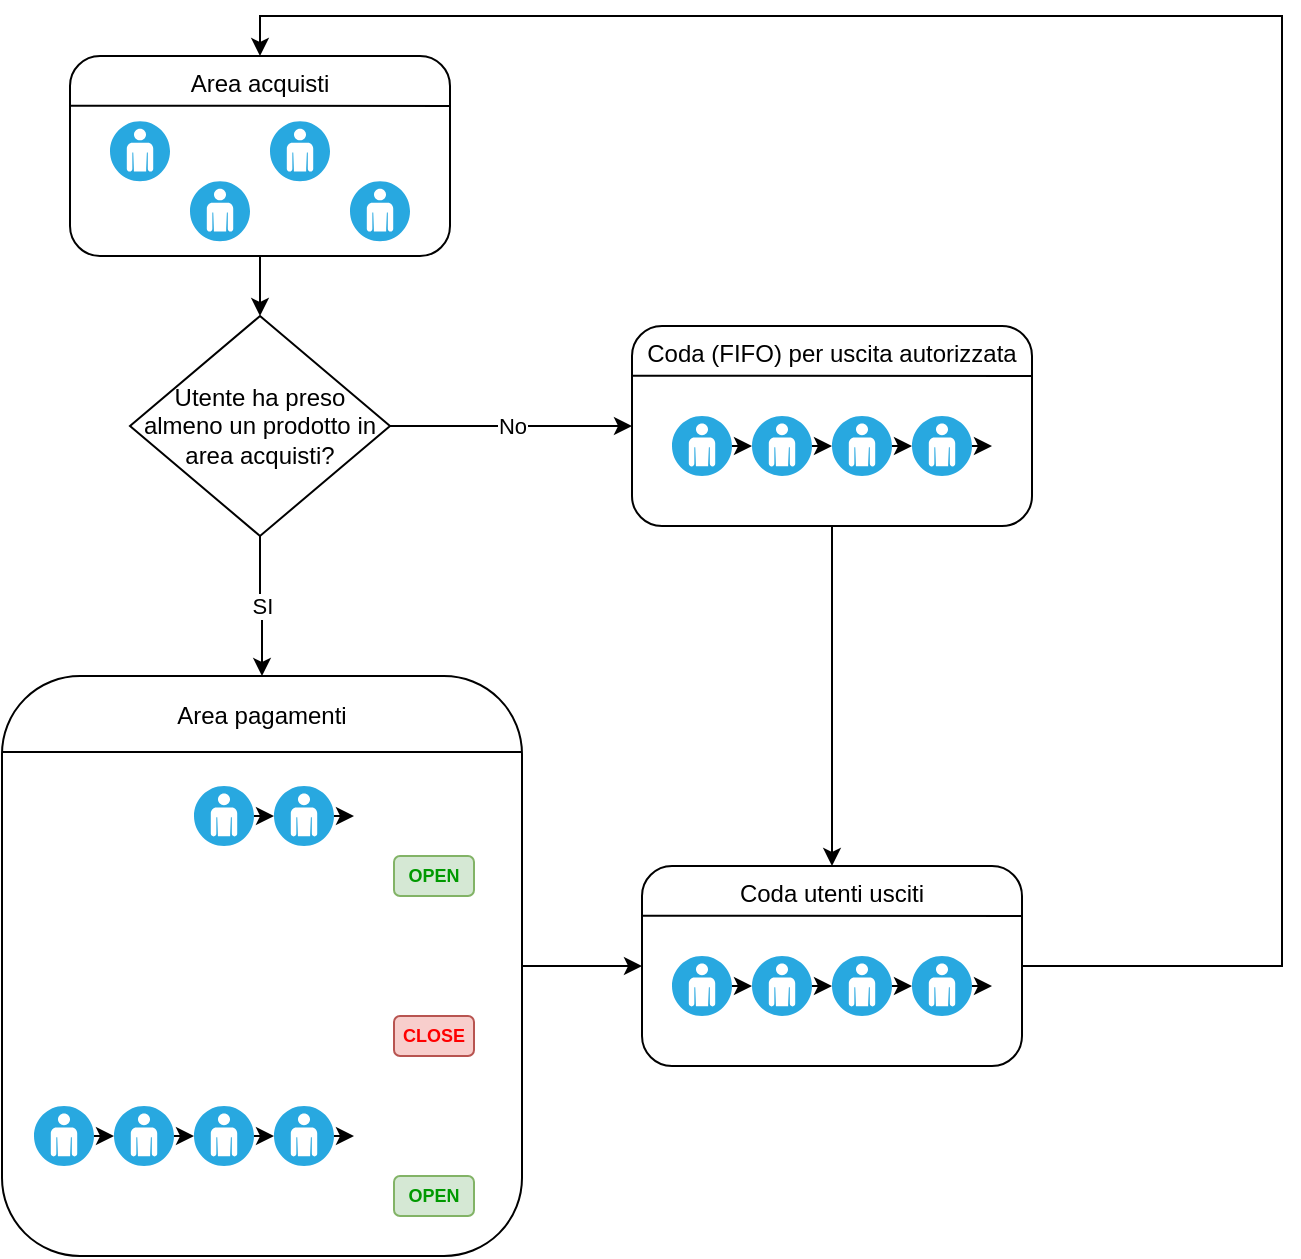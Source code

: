 <mxfile version="13.2.4" type="google"><diagram id="vOZ-SQ82qUcUW8iUyyCM" name="Page-1"><mxGraphModel dx="1426" dy="794" grid="1" gridSize="10" guides="1" tooltips="1" connect="1" arrows="1" fold="1" page="1" pageScale="1" pageWidth="827" pageHeight="1169" math="0" shadow="0"><root><mxCell id="0"/><mxCell id="1" parent="0"/><mxCell id="gcG0-1UHGgjy22X_Y6VZ-21" value="" style="group" vertex="1" connectable="0" parent="1"><mxGeometry x="114" y="110" width="190" height="100" as="geometry"/></mxCell><mxCell id="gcG0-1UHGgjy22X_Y6VZ-12" value="" style="group" vertex="1" connectable="0" parent="gcG0-1UHGgjy22X_Y6VZ-21"><mxGeometry width="190" height="100" as="geometry"/></mxCell><mxCell id="gcG0-1UHGgjy22X_Y6VZ-7" value="" style="group" vertex="1" connectable="0" parent="gcG0-1UHGgjy22X_Y6VZ-12"><mxGeometry width="190" height="100" as="geometry"/></mxCell><mxCell id="gcG0-1UHGgjy22X_Y6VZ-2" value="" style="rounded=1;whiteSpace=wrap;html=1;" vertex="1" parent="gcG0-1UHGgjy22X_Y6VZ-7"><mxGeometry width="190" height="100" as="geometry"/></mxCell><mxCell id="gcG0-1UHGgjy22X_Y6VZ-4" value="Area acquisti" style="text;html=1;strokeColor=none;fillColor=none;align=center;verticalAlign=middle;whiteSpace=wrap;rounded=0;" vertex="1" parent="gcG0-1UHGgjy22X_Y6VZ-7"><mxGeometry width="190" height="28.571" as="geometry"/></mxCell><mxCell id="gcG0-1UHGgjy22X_Y6VZ-8" value="" style="verticalLabelPosition=bottom;html=1;fillColor=#28A8E0;verticalAlign=top;points=[[0.145,0.145,0],[0.856,0.145,0],[0.855,0.855,0],[0.145,0.855,0],[0.5,0,0], [1,0.5,0], [0.5,1,0],[0,0.5,0]];pointerEvents=1;align=center;shape=mxgraph.cisco_safe.capability.user;" vertex="1" parent="gcG0-1UHGgjy22X_Y6VZ-7"><mxGeometry x="20" y="32.57" width="30" height="30" as="geometry"/></mxCell><mxCell id="gcG0-1UHGgjy22X_Y6VZ-9" value="" style="verticalLabelPosition=bottom;html=1;fillColor=#28A8E0;verticalAlign=top;points=[[0.145,0.145,0],[0.856,0.145,0],[0.855,0.855,0],[0.145,0.855,0],[0.5,0,0], [1,0.5,0], [0.5,1,0],[0,0.5,0]];pointerEvents=1;align=center;shape=mxgraph.cisco_safe.capability.user;" vertex="1" parent="gcG0-1UHGgjy22X_Y6VZ-7"><mxGeometry x="60" y="62.57" width="30" height="30" as="geometry"/></mxCell><mxCell id="gcG0-1UHGgjy22X_Y6VZ-13" value="" style="endArrow=none;html=1;entryX=1;entryY=0.25;entryDx=0;entryDy=0;exitX=0;exitY=0.87;exitDx=0;exitDy=0;exitPerimeter=0;" edge="1" parent="gcG0-1UHGgjy22X_Y6VZ-7" source="gcG0-1UHGgjy22X_Y6VZ-4" target="gcG0-1UHGgjy22X_Y6VZ-2"><mxGeometry width="50" height="50" relative="1" as="geometry"><mxPoint x="230" y="40" as="sourcePoint"/><mxPoint x="200" y="40" as="targetPoint"/></mxGeometry></mxCell><mxCell id="gcG0-1UHGgjy22X_Y6VZ-19" value="" style="verticalLabelPosition=bottom;html=1;fillColor=#28A8E0;verticalAlign=top;points=[[0.145,0.145,0],[0.856,0.145,0],[0.855,0.855,0],[0.145,0.855,0],[0.5,0,0], [1,0.5,0], [0.5,1,0],[0,0.5,0]];pointerEvents=1;align=center;shape=mxgraph.cisco_safe.capability.user;" vertex="1" parent="gcG0-1UHGgjy22X_Y6VZ-7"><mxGeometry x="100" y="32.57" width="30" height="30" as="geometry"/></mxCell><mxCell id="gcG0-1UHGgjy22X_Y6VZ-20" value="" style="verticalLabelPosition=bottom;html=1;fillColor=#28A8E0;verticalAlign=top;points=[[0.145,0.145,0],[0.856,0.145,0],[0.855,0.855,0],[0.145,0.855,0],[0.5,0,0], [1,0.5,0], [0.5,1,0],[0,0.5,0]];pointerEvents=1;align=center;shape=mxgraph.cisco_safe.capability.user;" vertex="1" parent="gcG0-1UHGgjy22X_Y6VZ-7"><mxGeometry x="140" y="62.57" width="30" height="30" as="geometry"/></mxCell><mxCell id="gcG0-1UHGgjy22X_Y6VZ-22" style="edgeStyle=orthogonalEdgeStyle;rounded=0;orthogonalLoop=1;jettySize=auto;html=1;" edge="1" parent="1" source="gcG0-1UHGgjy22X_Y6VZ-2" target="gcG0-1UHGgjy22X_Y6VZ-23"><mxGeometry relative="1" as="geometry"><mxPoint x="209" y="280" as="targetPoint"/></mxGeometry></mxCell><mxCell id="gcG0-1UHGgjy22X_Y6VZ-24" value="No" style="edgeStyle=orthogonalEdgeStyle;rounded=0;orthogonalLoop=1;jettySize=auto;html=1;entryX=0;entryY=0.5;entryDx=0;entryDy=0;" edge="1" parent="1" source="gcG0-1UHGgjy22X_Y6VZ-23" target="gcG0-1UHGgjy22X_Y6VZ-99"><mxGeometry relative="1" as="geometry"><mxPoint x="370" y="295" as="targetPoint"/></mxGeometry></mxCell><mxCell id="gcG0-1UHGgjy22X_Y6VZ-25" value="SI" style="edgeStyle=orthogonalEdgeStyle;rounded=0;orthogonalLoop=1;jettySize=auto;html=1;entryX=0.5;entryY=0;entryDx=0;entryDy=0;" edge="1" parent="1" source="gcG0-1UHGgjy22X_Y6VZ-23" target="gcG0-1UHGgjy22X_Y6VZ-76"><mxGeometry relative="1" as="geometry"><mxPoint x="209" y="410" as="targetPoint"/></mxGeometry></mxCell><mxCell id="gcG0-1UHGgjy22X_Y6VZ-23" value="Utente ha preso almeno un prodotto in area acquisti?" style="rhombus;whiteSpace=wrap;html=1;" vertex="1" parent="1"><mxGeometry x="144" y="240" width="130" height="110" as="geometry"/></mxCell><mxCell id="gcG0-1UHGgjy22X_Y6VZ-74" value="" style="group" vertex="1" connectable="0" parent="1"><mxGeometry x="80" y="420" width="260" height="290" as="geometry"/></mxCell><mxCell id="gcG0-1UHGgjy22X_Y6VZ-75" value="" style="rounded=1;whiteSpace=wrap;html=1;" vertex="1" parent="gcG0-1UHGgjy22X_Y6VZ-74"><mxGeometry width="260" height="290" as="geometry"/></mxCell><mxCell id="gcG0-1UHGgjy22X_Y6VZ-76" value="Area pagamenti" style="text;html=1;strokeColor=none;fillColor=none;align=center;verticalAlign=middle;whiteSpace=wrap;rounded=0;fontStyle=0" vertex="1" parent="gcG0-1UHGgjy22X_Y6VZ-74"><mxGeometry width="260" height="40" as="geometry"/></mxCell><mxCell id="gcG0-1UHGgjy22X_Y6VZ-77" value="" style="endArrow=none;html=1;" edge="1" parent="gcG0-1UHGgjy22X_Y6VZ-74"><mxGeometry width="50" height="50" relative="1" as="geometry"><mxPoint y="38" as="sourcePoint"/><mxPoint x="260" y="38" as="targetPoint"/></mxGeometry></mxCell><mxCell id="gcG0-1UHGgjy22X_Y6VZ-78" value="" style="shape=image;html=1;verticalAlign=top;verticalLabelPosition=bottom;labelBackgroundColor=#ffffff;imageAspect=0;aspect=fixed;image=https://cdn0.iconfinder.com/data/icons/kameleon-free-pack/110/Cashier-2-128.png" vertex="1" parent="gcG0-1UHGgjy22X_Y6VZ-74"><mxGeometry x="176" y="190" width="80" height="80" as="geometry"/></mxCell><mxCell id="gcG0-1UHGgjy22X_Y6VZ-79" style="edgeStyle=orthogonalEdgeStyle;rounded=0;orthogonalLoop=1;jettySize=auto;html=1;exitX=1;exitY=0.5;exitDx=0;exitDy=0;exitPerimeter=0;entryX=0;entryY=0.5;entryDx=0;entryDy=0;" edge="1" parent="gcG0-1UHGgjy22X_Y6VZ-74" source="gcG0-1UHGgjy22X_Y6VZ-80" target="gcG0-1UHGgjy22X_Y6VZ-78"><mxGeometry relative="1" as="geometry"/></mxCell><mxCell id="gcG0-1UHGgjy22X_Y6VZ-80" value="" style="verticalLabelPosition=bottom;html=1;fillColor=#28A8E0;verticalAlign=top;points=[[0.145,0.145,0],[0.856,0.145,0],[0.855,0.855,0],[0.145,0.855,0],[0.5,0,0], [1,0.5,0], [0.5,1,0],[0,0.5,0]];pointerEvents=1;align=center;shape=mxgraph.cisco_safe.capability.user;" vertex="1" parent="gcG0-1UHGgjy22X_Y6VZ-74"><mxGeometry x="136" y="215" width="30" height="30" as="geometry"/></mxCell><mxCell id="gcG0-1UHGgjy22X_Y6VZ-81" style="edgeStyle=orthogonalEdgeStyle;rounded=0;orthogonalLoop=1;jettySize=auto;html=1;exitX=1;exitY=0.5;exitDx=0;exitDy=0;exitPerimeter=0;entryX=0;entryY=0.5;entryDx=0;entryDy=0;entryPerimeter=0;" edge="1" parent="gcG0-1UHGgjy22X_Y6VZ-74" source="gcG0-1UHGgjy22X_Y6VZ-82" target="gcG0-1UHGgjy22X_Y6VZ-80"><mxGeometry relative="1" as="geometry"/></mxCell><mxCell id="gcG0-1UHGgjy22X_Y6VZ-82" value="" style="verticalLabelPosition=bottom;html=1;fillColor=#28A8E0;verticalAlign=top;points=[[0.145,0.145,0],[0.856,0.145,0],[0.855,0.855,0],[0.145,0.855,0],[0.5,0,0], [1,0.5,0], [0.5,1,0],[0,0.5,0]];pointerEvents=1;align=center;shape=mxgraph.cisco_safe.capability.user;" vertex="1" parent="gcG0-1UHGgjy22X_Y6VZ-74"><mxGeometry x="96" y="215" width="30" height="30" as="geometry"/></mxCell><mxCell id="gcG0-1UHGgjy22X_Y6VZ-83" style="edgeStyle=orthogonalEdgeStyle;rounded=0;orthogonalLoop=1;jettySize=auto;html=1;exitX=1;exitY=0.5;exitDx=0;exitDy=0;exitPerimeter=0;entryX=0;entryY=0.5;entryDx=0;entryDy=0;entryPerimeter=0;" edge="1" parent="gcG0-1UHGgjy22X_Y6VZ-74" source="gcG0-1UHGgjy22X_Y6VZ-84" target="gcG0-1UHGgjy22X_Y6VZ-82"><mxGeometry relative="1" as="geometry"/></mxCell><mxCell id="gcG0-1UHGgjy22X_Y6VZ-84" value="" style="verticalLabelPosition=bottom;html=1;fillColor=#28A8E0;verticalAlign=top;points=[[0.145,0.145,0],[0.856,0.145,0],[0.855,0.855,0],[0.145,0.855,0],[0.5,0,0], [1,0.5,0], [0.5,1,0],[0,0.5,0]];pointerEvents=1;align=center;shape=mxgraph.cisco_safe.capability.user;" vertex="1" parent="gcG0-1UHGgjy22X_Y6VZ-74"><mxGeometry x="56" y="215" width="30" height="30" as="geometry"/></mxCell><mxCell id="gcG0-1UHGgjy22X_Y6VZ-85" style="edgeStyle=orthogonalEdgeStyle;rounded=0;orthogonalLoop=1;jettySize=auto;html=1;exitX=1;exitY=0.5;exitDx=0;exitDy=0;exitPerimeter=0;entryX=0;entryY=0.5;entryDx=0;entryDy=0;entryPerimeter=0;" edge="1" parent="gcG0-1UHGgjy22X_Y6VZ-74" source="gcG0-1UHGgjy22X_Y6VZ-86" target="gcG0-1UHGgjy22X_Y6VZ-84"><mxGeometry relative="1" as="geometry"/></mxCell><mxCell id="gcG0-1UHGgjy22X_Y6VZ-86" value="" style="verticalLabelPosition=bottom;html=1;fillColor=#28A8E0;verticalAlign=top;points=[[0.145,0.145,0],[0.856,0.145,0],[0.855,0.855,0],[0.145,0.855,0],[0.5,0,0], [1,0.5,0], [0.5,1,0],[0,0.5,0]];pointerEvents=1;align=center;shape=mxgraph.cisco_safe.capability.user;" vertex="1" parent="gcG0-1UHGgjy22X_Y6VZ-74"><mxGeometry x="16" y="215" width="30" height="30" as="geometry"/></mxCell><mxCell id="gcG0-1UHGgjy22X_Y6VZ-87" value="OPEN" style="rounded=1;whiteSpace=wrap;html=1;fillColor=#d5e8d4;strokeColor=#82b366;fontColor=#009900;fontStyle=1;fontSize=9;" vertex="1" parent="gcG0-1UHGgjy22X_Y6VZ-74"><mxGeometry x="196" y="250" width="40" height="20" as="geometry"/></mxCell><mxCell id="gcG0-1UHGgjy22X_Y6VZ-88" value="" style="shape=image;html=1;verticalAlign=top;verticalLabelPosition=bottom;labelBackgroundColor=#ffffff;imageAspect=0;aspect=fixed;image=https://cdn0.iconfinder.com/data/icons/kameleon-free-pack/110/Cashier-2-128.png" vertex="1" parent="gcG0-1UHGgjy22X_Y6VZ-74"><mxGeometry x="176" y="110" width="80" height="80" as="geometry"/></mxCell><mxCell id="gcG0-1UHGgjy22X_Y6VZ-89" value="CLOSE" style="rounded=1;whiteSpace=wrap;html=1;fillColor=#f8cecc;strokeColor=#b85450;fontStyle=1;fontSize=9;fontColor=#FF0000;" vertex="1" parent="gcG0-1UHGgjy22X_Y6VZ-74"><mxGeometry x="196" y="170" width="40" height="20" as="geometry"/></mxCell><mxCell id="gcG0-1UHGgjy22X_Y6VZ-90" value="" style="shape=image;html=1;verticalAlign=top;verticalLabelPosition=bottom;labelBackgroundColor=#ffffff;imageAspect=0;aspect=fixed;image=https://cdn0.iconfinder.com/data/icons/kameleon-free-pack/110/Cashier-2-128.png" vertex="1" parent="gcG0-1UHGgjy22X_Y6VZ-74"><mxGeometry x="176" y="30" width="80" height="80" as="geometry"/></mxCell><mxCell id="gcG0-1UHGgjy22X_Y6VZ-91" style="edgeStyle=orthogonalEdgeStyle;rounded=0;orthogonalLoop=1;jettySize=auto;html=1;exitX=1;exitY=0.5;exitDx=0;exitDy=0;exitPerimeter=0;entryX=0;entryY=0.5;entryDx=0;entryDy=0;" edge="1" parent="gcG0-1UHGgjy22X_Y6VZ-74" source="gcG0-1UHGgjy22X_Y6VZ-92" target="gcG0-1UHGgjy22X_Y6VZ-90"><mxGeometry relative="1" as="geometry"/></mxCell><mxCell id="gcG0-1UHGgjy22X_Y6VZ-92" value="" style="verticalLabelPosition=bottom;html=1;fillColor=#28A8E0;verticalAlign=top;points=[[0.145,0.145,0],[0.856,0.145,0],[0.855,0.855,0],[0.145,0.855,0],[0.5,0,0], [1,0.5,0], [0.5,1,0],[0,0.5,0]];pointerEvents=1;align=center;shape=mxgraph.cisco_safe.capability.user;" vertex="1" parent="gcG0-1UHGgjy22X_Y6VZ-74"><mxGeometry x="136" y="55" width="30" height="30" as="geometry"/></mxCell><mxCell id="gcG0-1UHGgjy22X_Y6VZ-93" style="edgeStyle=orthogonalEdgeStyle;rounded=0;orthogonalLoop=1;jettySize=auto;html=1;exitX=1;exitY=0.5;exitDx=0;exitDy=0;exitPerimeter=0;entryX=0;entryY=0.5;entryDx=0;entryDy=0;entryPerimeter=0;" edge="1" parent="gcG0-1UHGgjy22X_Y6VZ-74" source="gcG0-1UHGgjy22X_Y6VZ-94" target="gcG0-1UHGgjy22X_Y6VZ-92"><mxGeometry relative="1" as="geometry"/></mxCell><mxCell id="gcG0-1UHGgjy22X_Y6VZ-94" value="" style="verticalLabelPosition=bottom;html=1;fillColor=#28A8E0;verticalAlign=top;points=[[0.145,0.145,0],[0.856,0.145,0],[0.855,0.855,0],[0.145,0.855,0],[0.5,0,0], [1,0.5,0], [0.5,1,0],[0,0.5,0]];pointerEvents=1;align=center;shape=mxgraph.cisco_safe.capability.user;" vertex="1" parent="gcG0-1UHGgjy22X_Y6VZ-74"><mxGeometry x="96" y="55" width="30" height="30" as="geometry"/></mxCell><mxCell id="gcG0-1UHGgjy22X_Y6VZ-95" value="OPEN" style="rounded=1;whiteSpace=wrap;html=1;fillColor=#d5e8d4;strokeColor=#82b366;fontColor=#009900;fontStyle=1;fontSize=9;" vertex="1" parent="gcG0-1UHGgjy22X_Y6VZ-74"><mxGeometry x="196" y="90" width="40" height="20" as="geometry"/></mxCell><mxCell id="gcG0-1UHGgjy22X_Y6VZ-96" value="" style="group" vertex="1" connectable="0" parent="1"><mxGeometry x="395" y="245" width="200" height="100" as="geometry"/></mxCell><mxCell id="gcG0-1UHGgjy22X_Y6VZ-97" value="" style="group" vertex="1" connectable="0" parent="gcG0-1UHGgjy22X_Y6VZ-96"><mxGeometry width="200" height="100" as="geometry"/></mxCell><mxCell id="gcG0-1UHGgjy22X_Y6VZ-98" value="" style="group" vertex="1" connectable="0" parent="gcG0-1UHGgjy22X_Y6VZ-97"><mxGeometry width="200" height="100" as="geometry"/></mxCell><mxCell id="gcG0-1UHGgjy22X_Y6VZ-99" value="" style="rounded=1;whiteSpace=wrap;html=1;" vertex="1" parent="gcG0-1UHGgjy22X_Y6VZ-98"><mxGeometry width="200" height="100" as="geometry"/></mxCell><mxCell id="gcG0-1UHGgjy22X_Y6VZ-100" value="Coda (FIFO) per uscita autorizzata" style="text;html=1;strokeColor=none;fillColor=none;align=center;verticalAlign=middle;whiteSpace=wrap;rounded=0;" vertex="1" parent="gcG0-1UHGgjy22X_Y6VZ-98"><mxGeometry width="200" height="28.57" as="geometry"/></mxCell><mxCell id="gcG0-1UHGgjy22X_Y6VZ-103" value="" style="endArrow=none;html=1;entryX=1;entryY=0.25;entryDx=0;entryDy=0;exitX=0;exitY=0.87;exitDx=0;exitDy=0;exitPerimeter=0;" edge="1" parent="gcG0-1UHGgjy22X_Y6VZ-98" source="gcG0-1UHGgjy22X_Y6VZ-100" target="gcG0-1UHGgjy22X_Y6VZ-99"><mxGeometry width="50" height="50" relative="1" as="geometry"><mxPoint x="230" y="40" as="sourcePoint"/><mxPoint x="200" y="40" as="targetPoint"/></mxGeometry></mxCell><mxCell id="gcG0-1UHGgjy22X_Y6VZ-106" style="edgeStyle=orthogonalEdgeStyle;rounded=0;orthogonalLoop=1;jettySize=auto;html=1;exitX=1;exitY=0.5;exitDx=0;exitDy=0;exitPerimeter=0;entryX=0;entryY=0.5;entryDx=0;entryDy=0;" edge="1" parent="gcG0-1UHGgjy22X_Y6VZ-98" source="gcG0-1UHGgjy22X_Y6VZ-107"><mxGeometry relative="1" as="geometry"><mxPoint x="180" y="60" as="targetPoint"/></mxGeometry></mxCell><mxCell id="gcG0-1UHGgjy22X_Y6VZ-107" value="" style="verticalLabelPosition=bottom;html=1;fillColor=#28A8E0;verticalAlign=top;points=[[0.145,0.145,0],[0.856,0.145,0],[0.855,0.855,0],[0.145,0.855,0],[0.5,0,0], [1,0.5,0], [0.5,1,0],[0,0.5,0]];pointerEvents=1;align=center;shape=mxgraph.cisco_safe.capability.user;" vertex="1" parent="gcG0-1UHGgjy22X_Y6VZ-98"><mxGeometry x="140" y="45" width="30" height="30" as="geometry"/></mxCell><mxCell id="gcG0-1UHGgjy22X_Y6VZ-108" style="edgeStyle=orthogonalEdgeStyle;rounded=0;orthogonalLoop=1;jettySize=auto;html=1;exitX=1;exitY=0.5;exitDx=0;exitDy=0;exitPerimeter=0;entryX=0;entryY=0.5;entryDx=0;entryDy=0;entryPerimeter=0;" edge="1" parent="gcG0-1UHGgjy22X_Y6VZ-98" source="gcG0-1UHGgjy22X_Y6VZ-109" target="gcG0-1UHGgjy22X_Y6VZ-107"><mxGeometry relative="1" as="geometry"/></mxCell><mxCell id="gcG0-1UHGgjy22X_Y6VZ-109" value="" style="verticalLabelPosition=bottom;html=1;fillColor=#28A8E0;verticalAlign=top;points=[[0.145,0.145,0],[0.856,0.145,0],[0.855,0.855,0],[0.145,0.855,0],[0.5,0,0], [1,0.5,0], [0.5,1,0],[0,0.5,0]];pointerEvents=1;align=center;shape=mxgraph.cisco_safe.capability.user;" vertex="1" parent="gcG0-1UHGgjy22X_Y6VZ-98"><mxGeometry x="100" y="45" width="30" height="30" as="geometry"/></mxCell><mxCell id="gcG0-1UHGgjy22X_Y6VZ-110" style="edgeStyle=orthogonalEdgeStyle;rounded=0;orthogonalLoop=1;jettySize=auto;html=1;exitX=1;exitY=0.5;exitDx=0;exitDy=0;exitPerimeter=0;entryX=0;entryY=0.5;entryDx=0;entryDy=0;entryPerimeter=0;" edge="1" parent="gcG0-1UHGgjy22X_Y6VZ-98" source="gcG0-1UHGgjy22X_Y6VZ-111" target="gcG0-1UHGgjy22X_Y6VZ-109"><mxGeometry relative="1" as="geometry"/></mxCell><mxCell id="gcG0-1UHGgjy22X_Y6VZ-111" value="" style="verticalLabelPosition=bottom;html=1;fillColor=#28A8E0;verticalAlign=top;points=[[0.145,0.145,0],[0.856,0.145,0],[0.855,0.855,0],[0.145,0.855,0],[0.5,0,0], [1,0.5,0], [0.5,1,0],[0,0.5,0]];pointerEvents=1;align=center;shape=mxgraph.cisco_safe.capability.user;" vertex="1" parent="gcG0-1UHGgjy22X_Y6VZ-98"><mxGeometry x="60" y="45" width="30" height="30" as="geometry"/></mxCell><mxCell id="gcG0-1UHGgjy22X_Y6VZ-112" style="edgeStyle=orthogonalEdgeStyle;rounded=0;orthogonalLoop=1;jettySize=auto;html=1;exitX=1;exitY=0.5;exitDx=0;exitDy=0;exitPerimeter=0;entryX=0;entryY=0.5;entryDx=0;entryDy=0;entryPerimeter=0;" edge="1" parent="gcG0-1UHGgjy22X_Y6VZ-98" source="gcG0-1UHGgjy22X_Y6VZ-113" target="gcG0-1UHGgjy22X_Y6VZ-111"><mxGeometry relative="1" as="geometry"/></mxCell><mxCell id="gcG0-1UHGgjy22X_Y6VZ-113" value="" style="verticalLabelPosition=bottom;html=1;fillColor=#28A8E0;verticalAlign=top;points=[[0.145,0.145,0],[0.856,0.145,0],[0.855,0.855,0],[0.145,0.855,0],[0.5,0,0], [1,0.5,0], [0.5,1,0],[0,0.5,0]];pointerEvents=1;align=center;shape=mxgraph.cisco_safe.capability.user;" vertex="1" parent="gcG0-1UHGgjy22X_Y6VZ-98"><mxGeometry x="20" y="45" width="30" height="30" as="geometry"/></mxCell><mxCell id="gcG0-1UHGgjy22X_Y6VZ-114" value="" style="group" vertex="1" connectable="0" parent="1"><mxGeometry x="400" y="515" width="190" height="100" as="geometry"/></mxCell><mxCell id="gcG0-1UHGgjy22X_Y6VZ-115" value="" style="group" vertex="1" connectable="0" parent="gcG0-1UHGgjy22X_Y6VZ-114"><mxGeometry width="190" height="100" as="geometry"/></mxCell><mxCell id="gcG0-1UHGgjy22X_Y6VZ-116" value="" style="group" vertex="1" connectable="0" parent="gcG0-1UHGgjy22X_Y6VZ-115"><mxGeometry width="190" height="100" as="geometry"/></mxCell><mxCell id="gcG0-1UHGgjy22X_Y6VZ-117" value="" style="rounded=1;whiteSpace=wrap;html=1;" vertex="1" parent="gcG0-1UHGgjy22X_Y6VZ-116"><mxGeometry width="190" height="100" as="geometry"/></mxCell><mxCell id="gcG0-1UHGgjy22X_Y6VZ-118" value="Coda utenti usciti" style="text;html=1;strokeColor=none;fillColor=none;align=center;verticalAlign=middle;whiteSpace=wrap;rounded=0;" vertex="1" parent="gcG0-1UHGgjy22X_Y6VZ-116"><mxGeometry width="190" height="28.571" as="geometry"/></mxCell><mxCell id="gcG0-1UHGgjy22X_Y6VZ-119" value="" style="endArrow=none;html=1;entryX=1;entryY=0.25;entryDx=0;entryDy=0;exitX=0;exitY=0.87;exitDx=0;exitDy=0;exitPerimeter=0;" edge="1" parent="gcG0-1UHGgjy22X_Y6VZ-116" source="gcG0-1UHGgjy22X_Y6VZ-118" target="gcG0-1UHGgjy22X_Y6VZ-117"><mxGeometry width="50" height="50" relative="1" as="geometry"><mxPoint x="230" y="40" as="sourcePoint"/><mxPoint x="200" y="40" as="targetPoint"/></mxGeometry></mxCell><mxCell id="gcG0-1UHGgjy22X_Y6VZ-120" style="edgeStyle=orthogonalEdgeStyle;rounded=0;orthogonalLoop=1;jettySize=auto;html=1;exitX=1;exitY=0.5;exitDx=0;exitDy=0;exitPerimeter=0;entryX=0;entryY=0.5;entryDx=0;entryDy=0;" edge="1" parent="gcG0-1UHGgjy22X_Y6VZ-116" source="gcG0-1UHGgjy22X_Y6VZ-121"><mxGeometry relative="1" as="geometry"><mxPoint x="175" y="60" as="targetPoint"/></mxGeometry></mxCell><mxCell id="gcG0-1UHGgjy22X_Y6VZ-121" value="" style="verticalLabelPosition=bottom;html=1;fillColor=#28A8E0;verticalAlign=top;points=[[0.145,0.145,0],[0.856,0.145,0],[0.855,0.855,0],[0.145,0.855,0],[0.5,0,0], [1,0.5,0], [0.5,1,0],[0,0.5,0]];pointerEvents=1;align=center;shape=mxgraph.cisco_safe.capability.user;" vertex="1" parent="gcG0-1UHGgjy22X_Y6VZ-116"><mxGeometry x="135" y="45" width="30" height="30" as="geometry"/></mxCell><mxCell id="gcG0-1UHGgjy22X_Y6VZ-122" style="edgeStyle=orthogonalEdgeStyle;rounded=0;orthogonalLoop=1;jettySize=auto;html=1;exitX=1;exitY=0.5;exitDx=0;exitDy=0;exitPerimeter=0;entryX=0;entryY=0.5;entryDx=0;entryDy=0;entryPerimeter=0;" edge="1" parent="gcG0-1UHGgjy22X_Y6VZ-116" source="gcG0-1UHGgjy22X_Y6VZ-123" target="gcG0-1UHGgjy22X_Y6VZ-121"><mxGeometry relative="1" as="geometry"/></mxCell><mxCell id="gcG0-1UHGgjy22X_Y6VZ-123" value="" style="verticalLabelPosition=bottom;html=1;fillColor=#28A8E0;verticalAlign=top;points=[[0.145,0.145,0],[0.856,0.145,0],[0.855,0.855,0],[0.145,0.855,0],[0.5,0,0], [1,0.5,0], [0.5,1,0],[0,0.5,0]];pointerEvents=1;align=center;shape=mxgraph.cisco_safe.capability.user;" vertex="1" parent="gcG0-1UHGgjy22X_Y6VZ-116"><mxGeometry x="95" y="45" width="30" height="30" as="geometry"/></mxCell><mxCell id="gcG0-1UHGgjy22X_Y6VZ-124" style="edgeStyle=orthogonalEdgeStyle;rounded=0;orthogonalLoop=1;jettySize=auto;html=1;exitX=1;exitY=0.5;exitDx=0;exitDy=0;exitPerimeter=0;entryX=0;entryY=0.5;entryDx=0;entryDy=0;entryPerimeter=0;" edge="1" parent="gcG0-1UHGgjy22X_Y6VZ-116" source="gcG0-1UHGgjy22X_Y6VZ-125" target="gcG0-1UHGgjy22X_Y6VZ-123"><mxGeometry relative="1" as="geometry"/></mxCell><mxCell id="gcG0-1UHGgjy22X_Y6VZ-125" value="" style="verticalLabelPosition=bottom;html=1;fillColor=#28A8E0;verticalAlign=top;points=[[0.145,0.145,0],[0.856,0.145,0],[0.855,0.855,0],[0.145,0.855,0],[0.5,0,0], [1,0.5,0], [0.5,1,0],[0,0.5,0]];pointerEvents=1;align=center;shape=mxgraph.cisco_safe.capability.user;" vertex="1" parent="gcG0-1UHGgjy22X_Y6VZ-116"><mxGeometry x="55" y="45" width="30" height="30" as="geometry"/></mxCell><mxCell id="gcG0-1UHGgjy22X_Y6VZ-126" style="edgeStyle=orthogonalEdgeStyle;rounded=0;orthogonalLoop=1;jettySize=auto;html=1;exitX=1;exitY=0.5;exitDx=0;exitDy=0;exitPerimeter=0;entryX=0;entryY=0.5;entryDx=0;entryDy=0;entryPerimeter=0;" edge="1" parent="gcG0-1UHGgjy22X_Y6VZ-116" source="gcG0-1UHGgjy22X_Y6VZ-127" target="gcG0-1UHGgjy22X_Y6VZ-125"><mxGeometry relative="1" as="geometry"/></mxCell><mxCell id="gcG0-1UHGgjy22X_Y6VZ-127" value="" style="verticalLabelPosition=bottom;html=1;fillColor=#28A8E0;verticalAlign=top;points=[[0.145,0.145,0],[0.856,0.145,0],[0.855,0.855,0],[0.145,0.855,0],[0.5,0,0], [1,0.5,0], [0.5,1,0],[0,0.5,0]];pointerEvents=1;align=center;shape=mxgraph.cisco_safe.capability.user;" vertex="1" parent="gcG0-1UHGgjy22X_Y6VZ-116"><mxGeometry x="15" y="45" width="30" height="30" as="geometry"/></mxCell><mxCell id="gcG0-1UHGgjy22X_Y6VZ-128" style="edgeStyle=orthogonalEdgeStyle;rounded=0;orthogonalLoop=1;jettySize=auto;html=1;entryX=0.5;entryY=0;entryDx=0;entryDy=0;fontSize=9;fontColor=#FF0000;" edge="1" parent="1" source="gcG0-1UHGgjy22X_Y6VZ-99" target="gcG0-1UHGgjy22X_Y6VZ-118"><mxGeometry relative="1" as="geometry"><Array as="points"><mxPoint x="495" y="370"/><mxPoint x="495" y="370"/></Array></mxGeometry></mxCell><mxCell id="gcG0-1UHGgjy22X_Y6VZ-130" style="edgeStyle=orthogonalEdgeStyle;rounded=0;orthogonalLoop=1;jettySize=auto;html=1;entryX=0;entryY=0.5;entryDx=0;entryDy=0;fontSize=9;fontColor=#FF0000;" edge="1" parent="1" source="gcG0-1UHGgjy22X_Y6VZ-75" target="gcG0-1UHGgjy22X_Y6VZ-117"><mxGeometry relative="1" as="geometry"/></mxCell><mxCell id="gcG0-1UHGgjy22X_Y6VZ-131" style="edgeStyle=orthogonalEdgeStyle;rounded=0;orthogonalLoop=1;jettySize=auto;html=1;entryX=0.5;entryY=0;entryDx=0;entryDy=0;fontSize=9;fontColor=#FF0000;" edge="1" parent="1" source="gcG0-1UHGgjy22X_Y6VZ-117" target="gcG0-1UHGgjy22X_Y6VZ-4"><mxGeometry relative="1" as="geometry"><Array as="points"><mxPoint x="720" y="565"/><mxPoint x="720" y="90"/><mxPoint x="209" y="90"/></Array></mxGeometry></mxCell></root></mxGraphModel></diagram></mxfile>